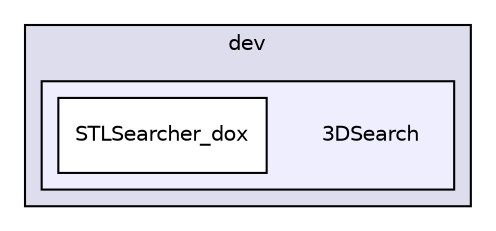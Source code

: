 digraph "3DSearch" {
  compound=true
  node [ fontsize="10", fontname="Helvetica"];
  edge [ labelfontsize="10", labelfontname="Helvetica"];
  subgraph clusterdir_5fc0168d11760b9445bd29fa15d9290f {
    graph [ bgcolor="#ddddee", pencolor="black", label="dev" fontname="Helvetica", fontsize="10", URL="dir_5fc0168d11760b9445bd29fa15d9290f.html"]
  subgraph clusterdir_a1170cd76215146b5f5084d8525794bb {
    graph [ bgcolor="#eeeeff", pencolor="black", label="" URL="dir_a1170cd76215146b5f5084d8525794bb.html"];
    dir_a1170cd76215146b5f5084d8525794bb [shape=plaintext label="3DSearch"];
    dir_9b25e8bdfd744a8dbcf057a505b724bf [shape=box label="STLSearcher_dox" color="black" fillcolor="white" style="filled" URL="dir_9b25e8bdfd744a8dbcf057a505b724bf.html"];
  }
  }
}
